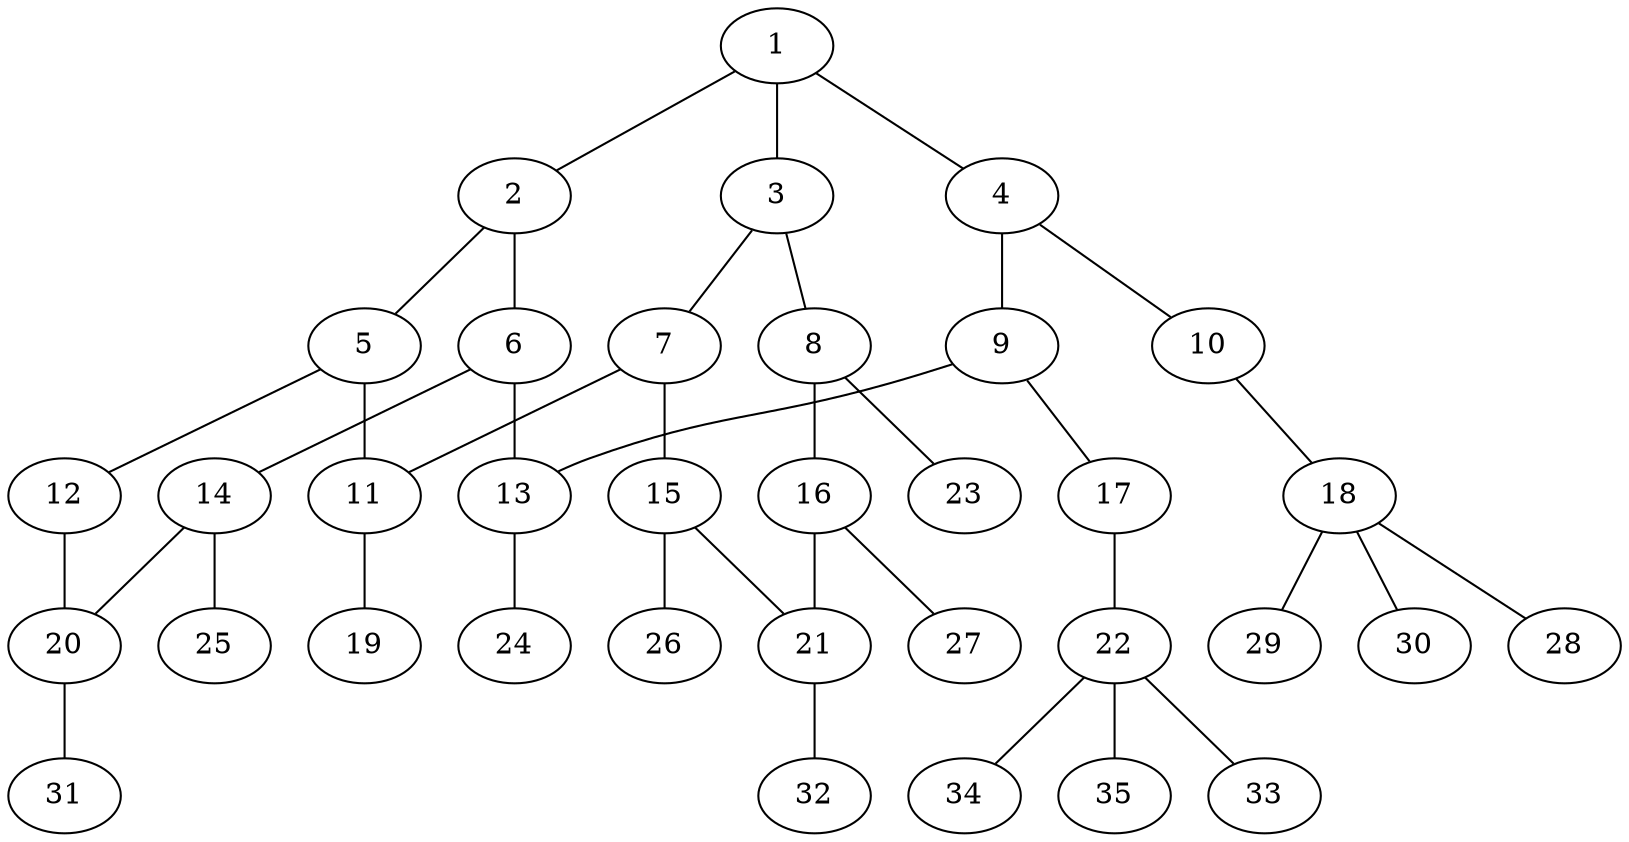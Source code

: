 graph molecule_3242 {
	1	 [chem=C];
	2	 [chem=C];
	1 -- 2	 [valence=1];
	3	 [chem=C];
	1 -- 3	 [valence=1];
	4	 [chem=C];
	1 -- 4	 [valence=2];
	5	 [chem=C];
	2 -- 5	 [valence=1];
	6	 [chem=C];
	2 -- 6	 [valence=2];
	7	 [chem=C];
	3 -- 7	 [valence=2];
	8	 [chem=C];
	3 -- 8	 [valence=1];
	9	 [chem=C];
	4 -- 9	 [valence=1];
	10	 [chem=O];
	4 -- 10	 [valence=1];
	11	 [chem=C];
	5 -- 11	 [valence=1];
	12	 [chem=N];
	5 -- 12	 [valence=2];
	13	 [chem=C];
	6 -- 13	 [valence=1];
	14	 [chem=C];
	6 -- 14	 [valence=1];
	7 -- 11	 [valence=1];
	15	 [chem=C];
	7 -- 15	 [valence=1];
	16	 [chem=C];
	8 -- 16	 [valence=2];
	23	 [chem=H];
	8 -- 23	 [valence=1];
	9 -- 13	 [valence=2];
	17	 [chem=O];
	9 -- 17	 [valence=1];
	18	 [chem=C];
	10 -- 18	 [valence=1];
	19	 [chem=O];
	11 -- 19	 [valence=2];
	20	 [chem=C];
	12 -- 20	 [valence=1];
	24	 [chem=H];
	13 -- 24	 [valence=1];
	14 -- 20	 [valence=2];
	25	 [chem=H];
	14 -- 25	 [valence=1];
	21	 [chem=C];
	15 -- 21	 [valence=2];
	26	 [chem=H];
	15 -- 26	 [valence=1];
	16 -- 21	 [valence=1];
	27	 [chem=H];
	16 -- 27	 [valence=1];
	22	 [chem=C];
	17 -- 22	 [valence=1];
	28	 [chem=H];
	18 -- 28	 [valence=1];
	29	 [chem=H];
	18 -- 29	 [valence=1];
	30	 [chem=H];
	18 -- 30	 [valence=1];
	31	 [chem=H];
	20 -- 31	 [valence=1];
	32	 [chem=H];
	21 -- 32	 [valence=1];
	33	 [chem=H];
	22 -- 33	 [valence=1];
	34	 [chem=H];
	22 -- 34	 [valence=1];
	35	 [chem=H];
	22 -- 35	 [valence=1];
}
